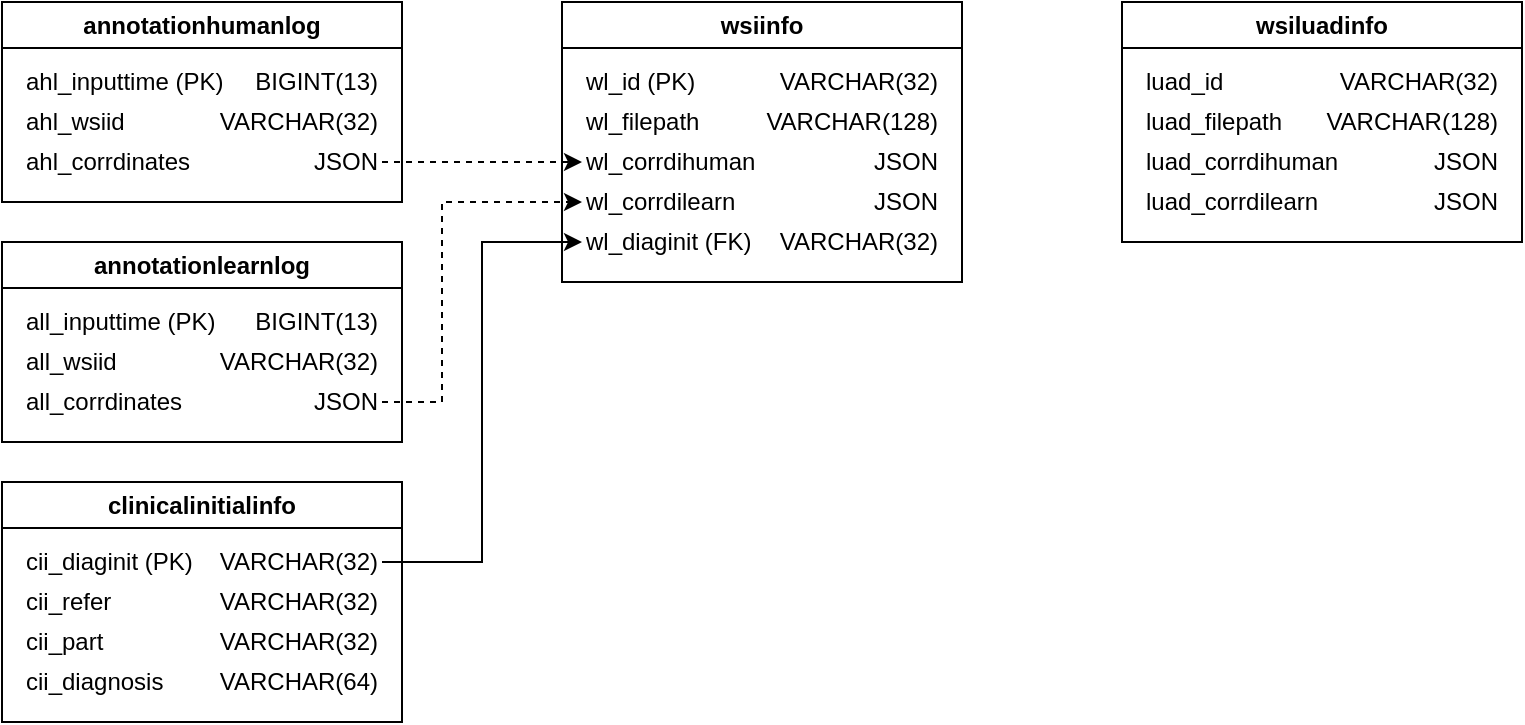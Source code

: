 <mxfile version="20.8.13" type="github"><diagram id="IKGF9uuC3TW-jerk9xZd" name="페이지-1"><mxGraphModel dx="989" dy="521" grid="1" gridSize="10" guides="1" tooltips="1" connect="1" arrows="1" fold="1" page="1" pageScale="1" pageWidth="840" pageHeight="440" math="0" shadow="0"><root><mxCell id="0"/><mxCell id="1" parent="0"/><mxCell id="kro7ZnPz4h_qcpZnzG9_-5" value="annotationhumanlog" style="swimlane;whiteSpace=wrap;html=1;" parent="1" vertex="1"><mxGeometry x="40" y="40" width="200" height="100" as="geometry"/></mxCell><mxCell id="kro7ZnPz4h_qcpZnzG9_-7" value="ahl_inputtime (PK)" style="text;html=1;strokeColor=none;fillColor=none;align=left;verticalAlign=middle;whiteSpace=wrap;rounded=0;" parent="kro7ZnPz4h_qcpZnzG9_-5" vertex="1"><mxGeometry x="10" y="30" width="110" height="20" as="geometry"/></mxCell><mxCell id="kro7ZnPz4h_qcpZnzG9_-8" value="ahl_wsiid" style="text;html=1;strokeColor=none;fillColor=none;align=left;verticalAlign=middle;whiteSpace=wrap;rounded=0;" parent="kro7ZnPz4h_qcpZnzG9_-5" vertex="1"><mxGeometry x="10" y="50" width="110" height="20" as="geometry"/></mxCell><mxCell id="kro7ZnPz4h_qcpZnzG9_-9" value="ahl_corrdinates" style="text;html=1;strokeColor=none;fillColor=none;align=left;verticalAlign=middle;whiteSpace=wrap;rounded=0;" parent="kro7ZnPz4h_qcpZnzG9_-5" vertex="1"><mxGeometry x="10" y="70" width="110" height="20" as="geometry"/></mxCell><mxCell id="kro7ZnPz4h_qcpZnzG9_-23" value="BIGINT(13)" style="text;html=1;strokeColor=none;fillColor=none;align=right;verticalAlign=middle;whiteSpace=wrap;rounded=0;" parent="kro7ZnPz4h_qcpZnzG9_-5" vertex="1"><mxGeometry x="120" y="30" width="70" height="20" as="geometry"/></mxCell><mxCell id="kro7ZnPz4h_qcpZnzG9_-24" value="VARCHAR(32)" style="text;html=1;strokeColor=none;fillColor=none;align=right;verticalAlign=middle;whiteSpace=wrap;rounded=0;" parent="kro7ZnPz4h_qcpZnzG9_-5" vertex="1"><mxGeometry x="120" y="50" width="70" height="20" as="geometry"/></mxCell><mxCell id="kro7ZnPz4h_qcpZnzG9_-25" value="JSON" style="text;html=1;strokeColor=none;fillColor=none;align=right;verticalAlign=middle;whiteSpace=wrap;rounded=0;" parent="kro7ZnPz4h_qcpZnzG9_-5" vertex="1"><mxGeometry x="120" y="70" width="70" height="20" as="geometry"/></mxCell><mxCell id="kro7ZnPz4h_qcpZnzG9_-10" value="wsiinfo" style="swimlane;whiteSpace=wrap;html=1;startSize=23;" parent="1" vertex="1"><mxGeometry x="320" y="40" width="200" height="140" as="geometry"/></mxCell><mxCell id="kro7ZnPz4h_qcpZnzG9_-11" value="wl_id (PK)" style="text;html=1;strokeColor=none;fillColor=none;align=left;verticalAlign=middle;whiteSpace=wrap;rounded=0;" parent="kro7ZnPz4h_qcpZnzG9_-10" vertex="1"><mxGeometry x="10" y="30" width="110" height="20" as="geometry"/></mxCell><mxCell id="kro7ZnPz4h_qcpZnzG9_-13" value="wl_corrdihuman" style="text;html=1;strokeColor=none;fillColor=none;align=left;verticalAlign=middle;whiteSpace=wrap;rounded=0;" parent="kro7ZnPz4h_qcpZnzG9_-10" vertex="1"><mxGeometry x="10" y="70" width="110" height="20" as="geometry"/></mxCell><mxCell id="kro7ZnPz4h_qcpZnzG9_-14" value="wl_filepath" style="text;html=1;strokeColor=none;fillColor=none;align=left;verticalAlign=middle;whiteSpace=wrap;rounded=0;" parent="kro7ZnPz4h_qcpZnzG9_-10" vertex="1"><mxGeometry x="10" y="50" width="110" height="20" as="geometry"/></mxCell><mxCell id="kro7ZnPz4h_qcpZnzG9_-37" value="VARCHAR(32)" style="text;html=1;strokeColor=none;fillColor=none;align=right;verticalAlign=middle;whiteSpace=wrap;rounded=0;" parent="kro7ZnPz4h_qcpZnzG9_-10" vertex="1"><mxGeometry x="120" y="30" width="70" height="20" as="geometry"/></mxCell><mxCell id="kro7ZnPz4h_qcpZnzG9_-38" value="VARCHAR(128)" style="text;html=1;strokeColor=none;fillColor=none;align=right;verticalAlign=middle;whiteSpace=wrap;rounded=0;" parent="kro7ZnPz4h_qcpZnzG9_-10" vertex="1"><mxGeometry x="120" y="50" width="70" height="20" as="geometry"/></mxCell><mxCell id="kro7ZnPz4h_qcpZnzG9_-40" value="JSON" style="text;html=1;strokeColor=none;fillColor=none;align=right;verticalAlign=middle;whiteSpace=wrap;rounded=0;" parent="kro7ZnPz4h_qcpZnzG9_-10" vertex="1"><mxGeometry x="120" y="70" width="70" height="20" as="geometry"/></mxCell><mxCell id="kro7ZnPz4h_qcpZnzG9_-54" value="VARCHAR(32)" style="text;html=1;strokeColor=none;fillColor=none;align=right;verticalAlign=middle;whiteSpace=wrap;rounded=0;" parent="kro7ZnPz4h_qcpZnzG9_-10" vertex="1"><mxGeometry x="120" y="110" width="70" height="20" as="geometry"/></mxCell><mxCell id="kro7ZnPz4h_qcpZnzG9_-53" value="wl_diaginit (FK)" style="text;html=1;strokeColor=none;fillColor=none;align=left;verticalAlign=middle;whiteSpace=wrap;rounded=0;" parent="kro7ZnPz4h_qcpZnzG9_-10" vertex="1"><mxGeometry x="10" y="110" width="110" height="20" as="geometry"/></mxCell><mxCell id="y_XfSmUULzrCT4qpT0se-15" value="wl_corrdilearn" style="text;html=1;strokeColor=none;fillColor=none;align=left;verticalAlign=middle;whiteSpace=wrap;rounded=0;" vertex="1" parent="kro7ZnPz4h_qcpZnzG9_-10"><mxGeometry x="10" y="90" width="110" height="20" as="geometry"/></mxCell><mxCell id="y_XfSmUULzrCT4qpT0se-16" value="JSON" style="text;html=1;strokeColor=none;fillColor=none;align=right;verticalAlign=middle;whiteSpace=wrap;rounded=0;" vertex="1" parent="kro7ZnPz4h_qcpZnzG9_-10"><mxGeometry x="120" y="90" width="70" height="20" as="geometry"/></mxCell><mxCell id="kro7ZnPz4h_qcpZnzG9_-19" value="clinicalinitialinfo" style="swimlane;whiteSpace=wrap;html=1;" parent="1" vertex="1"><mxGeometry x="40" y="280" width="200" height="120" as="geometry"/></mxCell><mxCell id="kro7ZnPz4h_qcpZnzG9_-20" value="cii_diaginit (PK)" style="text;html=1;strokeColor=none;fillColor=none;align=left;verticalAlign=middle;whiteSpace=wrap;rounded=0;" parent="kro7ZnPz4h_qcpZnzG9_-19" vertex="1"><mxGeometry x="10" y="30" width="110" height="20" as="geometry"/></mxCell><mxCell id="kro7ZnPz4h_qcpZnzG9_-21" value="cii_refer" style="text;html=1;strokeColor=none;fillColor=none;align=left;verticalAlign=middle;whiteSpace=wrap;rounded=0;" parent="kro7ZnPz4h_qcpZnzG9_-19" vertex="1"><mxGeometry x="10" y="50" width="110" height="20" as="geometry"/></mxCell><mxCell id="kro7ZnPz4h_qcpZnzG9_-22" value="cii_part" style="text;html=1;strokeColor=none;fillColor=none;align=left;verticalAlign=middle;whiteSpace=wrap;rounded=0;" parent="kro7ZnPz4h_qcpZnzG9_-19" vertex="1"><mxGeometry x="10" y="70" width="110" height="20" as="geometry"/></mxCell><mxCell id="kro7ZnPz4h_qcpZnzG9_-26" value="VARCHAR(32)" style="text;html=1;strokeColor=none;fillColor=none;align=right;verticalAlign=middle;whiteSpace=wrap;rounded=0;" parent="kro7ZnPz4h_qcpZnzG9_-19" vertex="1"><mxGeometry x="120" y="30" width="70" height="20" as="geometry"/></mxCell><mxCell id="kro7ZnPz4h_qcpZnzG9_-27" value="VARCHAR(32)" style="text;html=1;strokeColor=none;fillColor=none;align=right;verticalAlign=middle;whiteSpace=wrap;rounded=0;" parent="kro7ZnPz4h_qcpZnzG9_-19" vertex="1"><mxGeometry x="120" y="50" width="70" height="20" as="geometry"/></mxCell><mxCell id="kro7ZnPz4h_qcpZnzG9_-28" value="VARCHAR(32)" style="text;html=1;strokeColor=none;fillColor=none;align=right;verticalAlign=middle;whiteSpace=wrap;rounded=0;" parent="kro7ZnPz4h_qcpZnzG9_-19" vertex="1"><mxGeometry x="120" y="70" width="70" height="20" as="geometry"/></mxCell><mxCell id="y_XfSmUULzrCT4qpT0se-1" value="cii_diagnosis" style="text;html=1;strokeColor=none;fillColor=none;align=left;verticalAlign=middle;whiteSpace=wrap;rounded=0;" vertex="1" parent="kro7ZnPz4h_qcpZnzG9_-19"><mxGeometry x="10" y="90" width="110" height="20" as="geometry"/></mxCell><mxCell id="y_XfSmUULzrCT4qpT0se-2" value="VARCHAR(64)" style="text;html=1;strokeColor=none;fillColor=none;align=right;verticalAlign=middle;whiteSpace=wrap;rounded=0;" vertex="1" parent="kro7ZnPz4h_qcpZnzG9_-19"><mxGeometry x="120" y="90" width="70" height="20" as="geometry"/></mxCell><mxCell id="y_XfSmUULzrCT4qpT0se-3" style="edgeStyle=orthogonalEdgeStyle;rounded=0;orthogonalLoop=1;jettySize=auto;html=1;entryX=0;entryY=0.5;entryDx=0;entryDy=0;" edge="1" parent="1" source="kro7ZnPz4h_qcpZnzG9_-26" target="kro7ZnPz4h_qcpZnzG9_-53"><mxGeometry relative="1" as="geometry"/></mxCell><mxCell id="y_XfSmUULzrCT4qpT0se-5" style="edgeStyle=orthogonalEdgeStyle;rounded=0;orthogonalLoop=1;jettySize=auto;html=1;entryX=0;entryY=0.5;entryDx=0;entryDy=0;dashed=1;" edge="1" parent="1" source="kro7ZnPz4h_qcpZnzG9_-25" target="kro7ZnPz4h_qcpZnzG9_-13"><mxGeometry relative="1" as="geometry"/></mxCell><mxCell id="y_XfSmUULzrCT4qpT0se-6" value="wsiluadinfo" style="swimlane;whiteSpace=wrap;html=1;startSize=23;" vertex="1" parent="1"><mxGeometry x="600" y="40" width="200" height="120" as="geometry"/></mxCell><mxCell id="y_XfSmUULzrCT4qpT0se-7" value="luad_id" style="text;html=1;strokeColor=none;fillColor=none;align=left;verticalAlign=middle;whiteSpace=wrap;rounded=0;" vertex="1" parent="y_XfSmUULzrCT4qpT0se-6"><mxGeometry x="10" y="30" width="110" height="20" as="geometry"/></mxCell><mxCell id="y_XfSmUULzrCT4qpT0se-8" value="luad_corrdihuman" style="text;html=1;strokeColor=none;fillColor=none;align=left;verticalAlign=middle;whiteSpace=wrap;rounded=0;" vertex="1" parent="y_XfSmUULzrCT4qpT0se-6"><mxGeometry x="10" y="70" width="110" height="20" as="geometry"/></mxCell><mxCell id="y_XfSmUULzrCT4qpT0se-9" value="luad_filepath" style="text;html=1;strokeColor=none;fillColor=none;align=left;verticalAlign=middle;whiteSpace=wrap;rounded=0;" vertex="1" parent="y_XfSmUULzrCT4qpT0se-6"><mxGeometry x="10" y="50" width="110" height="20" as="geometry"/></mxCell><mxCell id="y_XfSmUULzrCT4qpT0se-10" value="VARCHAR(32)" style="text;html=1;strokeColor=none;fillColor=none;align=right;verticalAlign=middle;whiteSpace=wrap;rounded=0;" vertex="1" parent="y_XfSmUULzrCT4qpT0se-6"><mxGeometry x="120" y="30" width="70" height="20" as="geometry"/></mxCell><mxCell id="y_XfSmUULzrCT4qpT0se-11" value="VARCHAR(128)" style="text;html=1;strokeColor=none;fillColor=none;align=right;verticalAlign=middle;whiteSpace=wrap;rounded=0;" vertex="1" parent="y_XfSmUULzrCT4qpT0se-6"><mxGeometry x="120" y="50" width="70" height="20" as="geometry"/></mxCell><mxCell id="y_XfSmUULzrCT4qpT0se-12" value="JSON" style="text;html=1;strokeColor=none;fillColor=none;align=right;verticalAlign=middle;whiteSpace=wrap;rounded=0;" vertex="1" parent="y_XfSmUULzrCT4qpT0se-6"><mxGeometry x="120" y="70" width="70" height="20" as="geometry"/></mxCell><mxCell id="y_XfSmUULzrCT4qpT0se-25" value="luad_corrdilearn" style="text;html=1;strokeColor=none;fillColor=none;align=left;verticalAlign=middle;whiteSpace=wrap;rounded=0;" vertex="1" parent="y_XfSmUULzrCT4qpT0se-6"><mxGeometry x="10" y="90" width="110" height="20" as="geometry"/></mxCell><mxCell id="y_XfSmUULzrCT4qpT0se-26" value="JSON" style="text;html=1;strokeColor=none;fillColor=none;align=right;verticalAlign=middle;whiteSpace=wrap;rounded=0;" vertex="1" parent="y_XfSmUULzrCT4qpT0se-6"><mxGeometry x="120" y="90" width="70" height="20" as="geometry"/></mxCell><mxCell id="y_XfSmUULzrCT4qpT0se-17" value="annotationlearnlog" style="swimlane;whiteSpace=wrap;html=1;" vertex="1" parent="1"><mxGeometry x="40" y="160" width="200" height="100" as="geometry"/></mxCell><mxCell id="y_XfSmUULzrCT4qpT0se-18" value="all_inputtime (PK)" style="text;html=1;strokeColor=none;fillColor=none;align=left;verticalAlign=middle;whiteSpace=wrap;rounded=0;" vertex="1" parent="y_XfSmUULzrCT4qpT0se-17"><mxGeometry x="10" y="30" width="110" height="20" as="geometry"/></mxCell><mxCell id="y_XfSmUULzrCT4qpT0se-19" value="all_wsiid" style="text;html=1;strokeColor=none;fillColor=none;align=left;verticalAlign=middle;whiteSpace=wrap;rounded=0;" vertex="1" parent="y_XfSmUULzrCT4qpT0se-17"><mxGeometry x="10" y="50" width="110" height="20" as="geometry"/></mxCell><mxCell id="y_XfSmUULzrCT4qpT0se-20" value="all_corrdinates" style="text;html=1;strokeColor=none;fillColor=none;align=left;verticalAlign=middle;whiteSpace=wrap;rounded=0;" vertex="1" parent="y_XfSmUULzrCT4qpT0se-17"><mxGeometry x="10" y="70" width="110" height="20" as="geometry"/></mxCell><mxCell id="y_XfSmUULzrCT4qpT0se-21" value="BIGINT(13)" style="text;html=1;strokeColor=none;fillColor=none;align=right;verticalAlign=middle;whiteSpace=wrap;rounded=0;" vertex="1" parent="y_XfSmUULzrCT4qpT0se-17"><mxGeometry x="120" y="30" width="70" height="20" as="geometry"/></mxCell><mxCell id="y_XfSmUULzrCT4qpT0se-22" value="VARCHAR(32)" style="text;html=1;strokeColor=none;fillColor=none;align=right;verticalAlign=middle;whiteSpace=wrap;rounded=0;" vertex="1" parent="y_XfSmUULzrCT4qpT0se-17"><mxGeometry x="120" y="50" width="70" height="20" as="geometry"/></mxCell><mxCell id="y_XfSmUULzrCT4qpT0se-23" value="JSON" style="text;html=1;strokeColor=none;fillColor=none;align=right;verticalAlign=middle;whiteSpace=wrap;rounded=0;" vertex="1" parent="y_XfSmUULzrCT4qpT0se-17"><mxGeometry x="120" y="70" width="70" height="20" as="geometry"/></mxCell><mxCell id="y_XfSmUULzrCT4qpT0se-24" style="edgeStyle=orthogonalEdgeStyle;rounded=0;orthogonalLoop=1;jettySize=auto;html=1;entryX=0;entryY=0.5;entryDx=0;entryDy=0;dashed=1;" edge="1" parent="1" source="y_XfSmUULzrCT4qpT0se-23" target="y_XfSmUULzrCT4qpT0se-15"><mxGeometry relative="1" as="geometry"><Array as="points"><mxPoint x="260" y="240"/><mxPoint x="260" y="140"/></Array></mxGeometry></mxCell></root></mxGraphModel></diagram></mxfile>